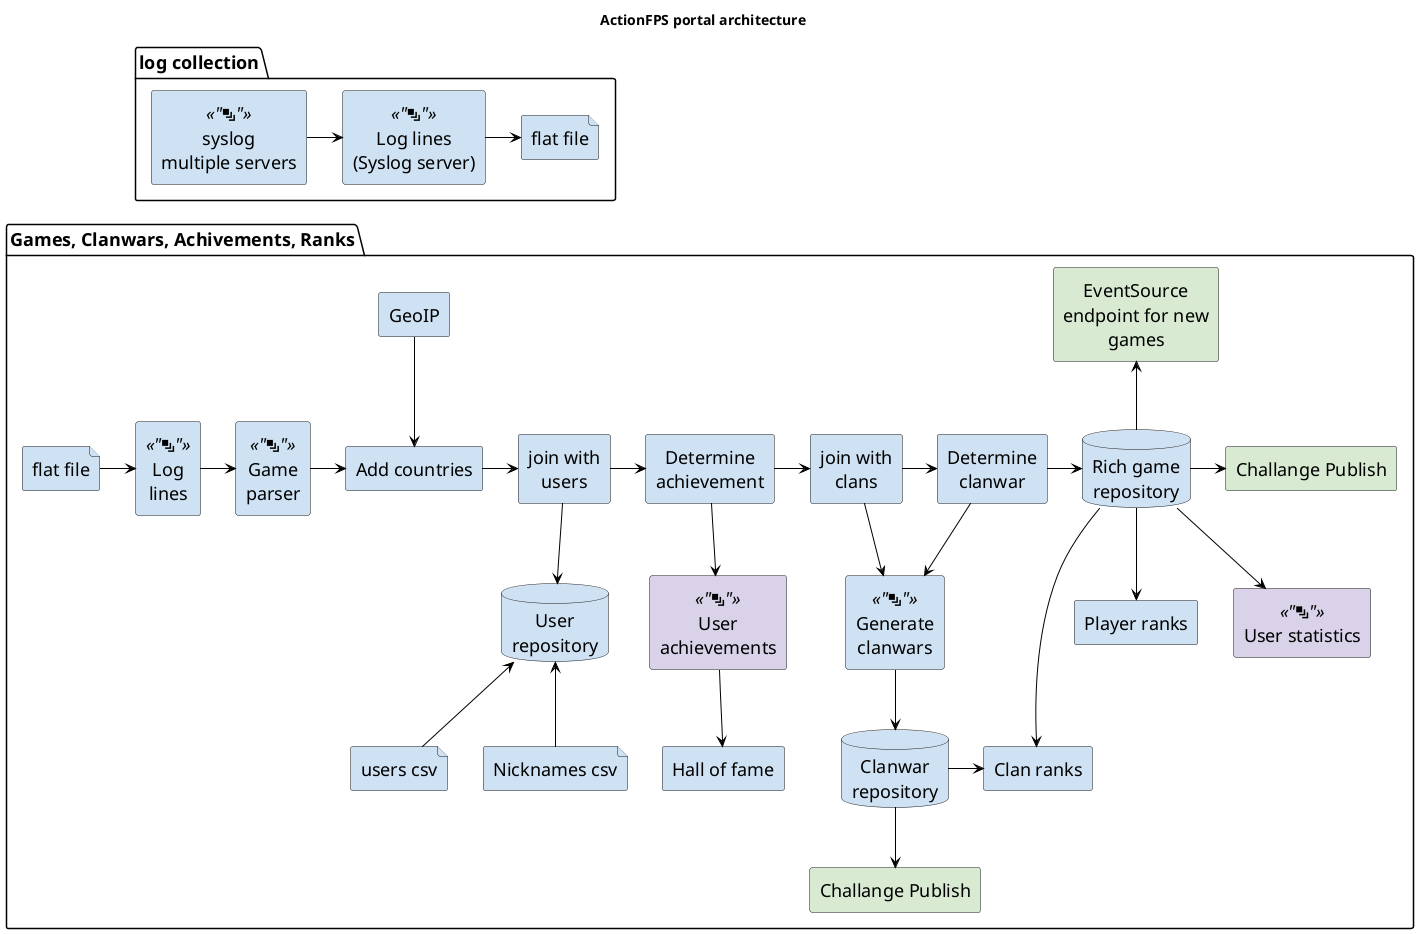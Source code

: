@startuml
skinparam DefaultTextAlignment center
skinparam arrowColor #000000
skinparam rectangleBackgroundColor #CFE2F3
skinparam fileBackgroundColor #CFE2F3
skinparam databaseBackgroundColor #CFE2F3
skinparam defaultFontSize 18

title ActionFPS portal architecture

package "log collection" as p1 {
    rectangle "syslog\nmultiple servers" <<"<&layers>">> as syslog
    rectangle "Log lines\n(Syslog server)" <<"<&layers>">> as loglines
    file "flat file" as flatfile1

        syslog -> loglines
        loglines -> flatfile1
}
package "Games, Clanwars, Achivements, Ranks" as p2 {

    file "flat file" as flatFile2
    rectangle "Log\nlines" <<"<&layers>">> as logLines2
    rectangle "Game\nparser" <<"<&layers>">> as gameParser
    rectangle "Add countries" as addCountries
    rectangle "join with\nusers" as joinWithUsers
    rectangle "Determine\nachievement" as determineAchievement
    rectangle "join with\nclans" as joinWithClans
    rectangle "Determine\nclanwar" as determineClanwar
    database "Rich game\nrepository" as richGameRepository


        flatFile2 -> logLines2
        logLines2 -> gameParser
        gameParser -> addCountries
        addCountries -> joinWithUsers
        joinWithUsers -> determineAchievement
        determineAchievement -> joinWithClans
        joinWithClans -> determineClanwar
        determineClanwar -> richGameRepository

    rectangle "GeoIP" as geoIp

    loglines -[hidden]-> geoIp

        geoIp --> addCountries

    database "User\nrepository" as userRepository
    file "users csv" as users.csv
    file "Nicknames csv" as nicknames.csv

        joinWithUsers --> userRepository
        userRepository <-- users.csv
        userRepository <-- nicknames.csv

    rectangle "User\nachievements" <<"<&layers>">> as userAchievements #D9D2E9
    rectangle "Hall of fame" as hallOfFame

    determineAchievement --> userAchievements
    userAchievements --> hallOfFame

    rectangle "Generate\nclanwars" <<"<&layers>">> as generateClanwars
    database "Clanwar\nrepository" as clanwarRepository
    rectangle "Clan ranks" as clanRanks
    rectangle "Challange Publish" as challangePublish #D9EAD3
    rectangle "Player ranks" as playerRanks
    rectangle "User statistics" <<"<&layers>">> as userStatistics #D9D2E9
    rectangle "Challange Publish" as challangePublish2 #D9EAD3
    rectangle "EventSource\nendpoint for new\ngames" as eventSourceEndpoint #D9EAD3


        joinWithClans --> generateClanwars
        determineClanwar --> generateClanwars
        generateClanwars --> clanwarRepository
        clanwarRepository -> clanRanks
        clanwarRepository --> challangePublish
        richGameRepository --> clanRanks
        richGameRepository --> playerRanks
        richGameRepository --> userStatistics
        richGameRepository -> challangePublish2
        eventSourceEndpoint <-- richGameRepository
}

@enduml

@startuml
skinparam DefaultTextAlignment center
skinparam arrowColor #000000
skinparam rectangleBackgroundColor #CFE2F3
skinparam fileBackgroundColor #CFE2F3
skinparam databaseBackgroundColor #CFE2F3
skinparam defaultFontSize 18

package "Pinger (Live games)" as p3 {
    rectangle "Game\nservers" <<"<&layers>">> as gameServers
    rectangle "UDP server\nstatus updates" <<"<&layers>">> as udpServer
    rectangle "Status parser" <<"<&layers>">> as statusParser
    rectangle "EventSource\nendpoint for\nstatus updates" as eventSourceEndpoint2 #D9EAD3

        gameServers -> udpServer
        udpServer -> statusParser
        statusParser -> eventSourceEndpoint2
}

package "Ladder" as p4 {
    file "SSH log file" as sshLogFile
    rectangle "Log lines" <<"<&layers>">> as logLines3
    rectangle "join with users" as joinWithUsers2
    rectangle "User ladder\nstatistics" <<"<&layers>">> as userLadderStatistics #D9D2E9
    database "User\nrepository"  as userRepository2

        sshLogFile -> logLines3
        logLines3 -> joinWithUsers2
        joinWithUsers2 -> userLadderStatistics
        joinWithUsers2 <-- userRepository2
}
p3 -[hidden]-> p4

package "Inters" as p5 {
    database "User\nrepository" as userRepository3
    file "flat file" as flatFile3
    rectangle "Log\nlines" <<"<&layers>">> as logLines4
    rectangle "join with users" as joinWithUsers3
    rectangle "EventSource\nendpoint" as eventSourceEndpoint3 #D9EAD3

        userRepository3 --> joinWithUsers3
        flatFile3 -> logLines4
        logLines4 -> joinWithUsers3
        joinWithUsers3 -> eventSourceEndpoint3
}
p4 -[hidden]> p5
@enduml
